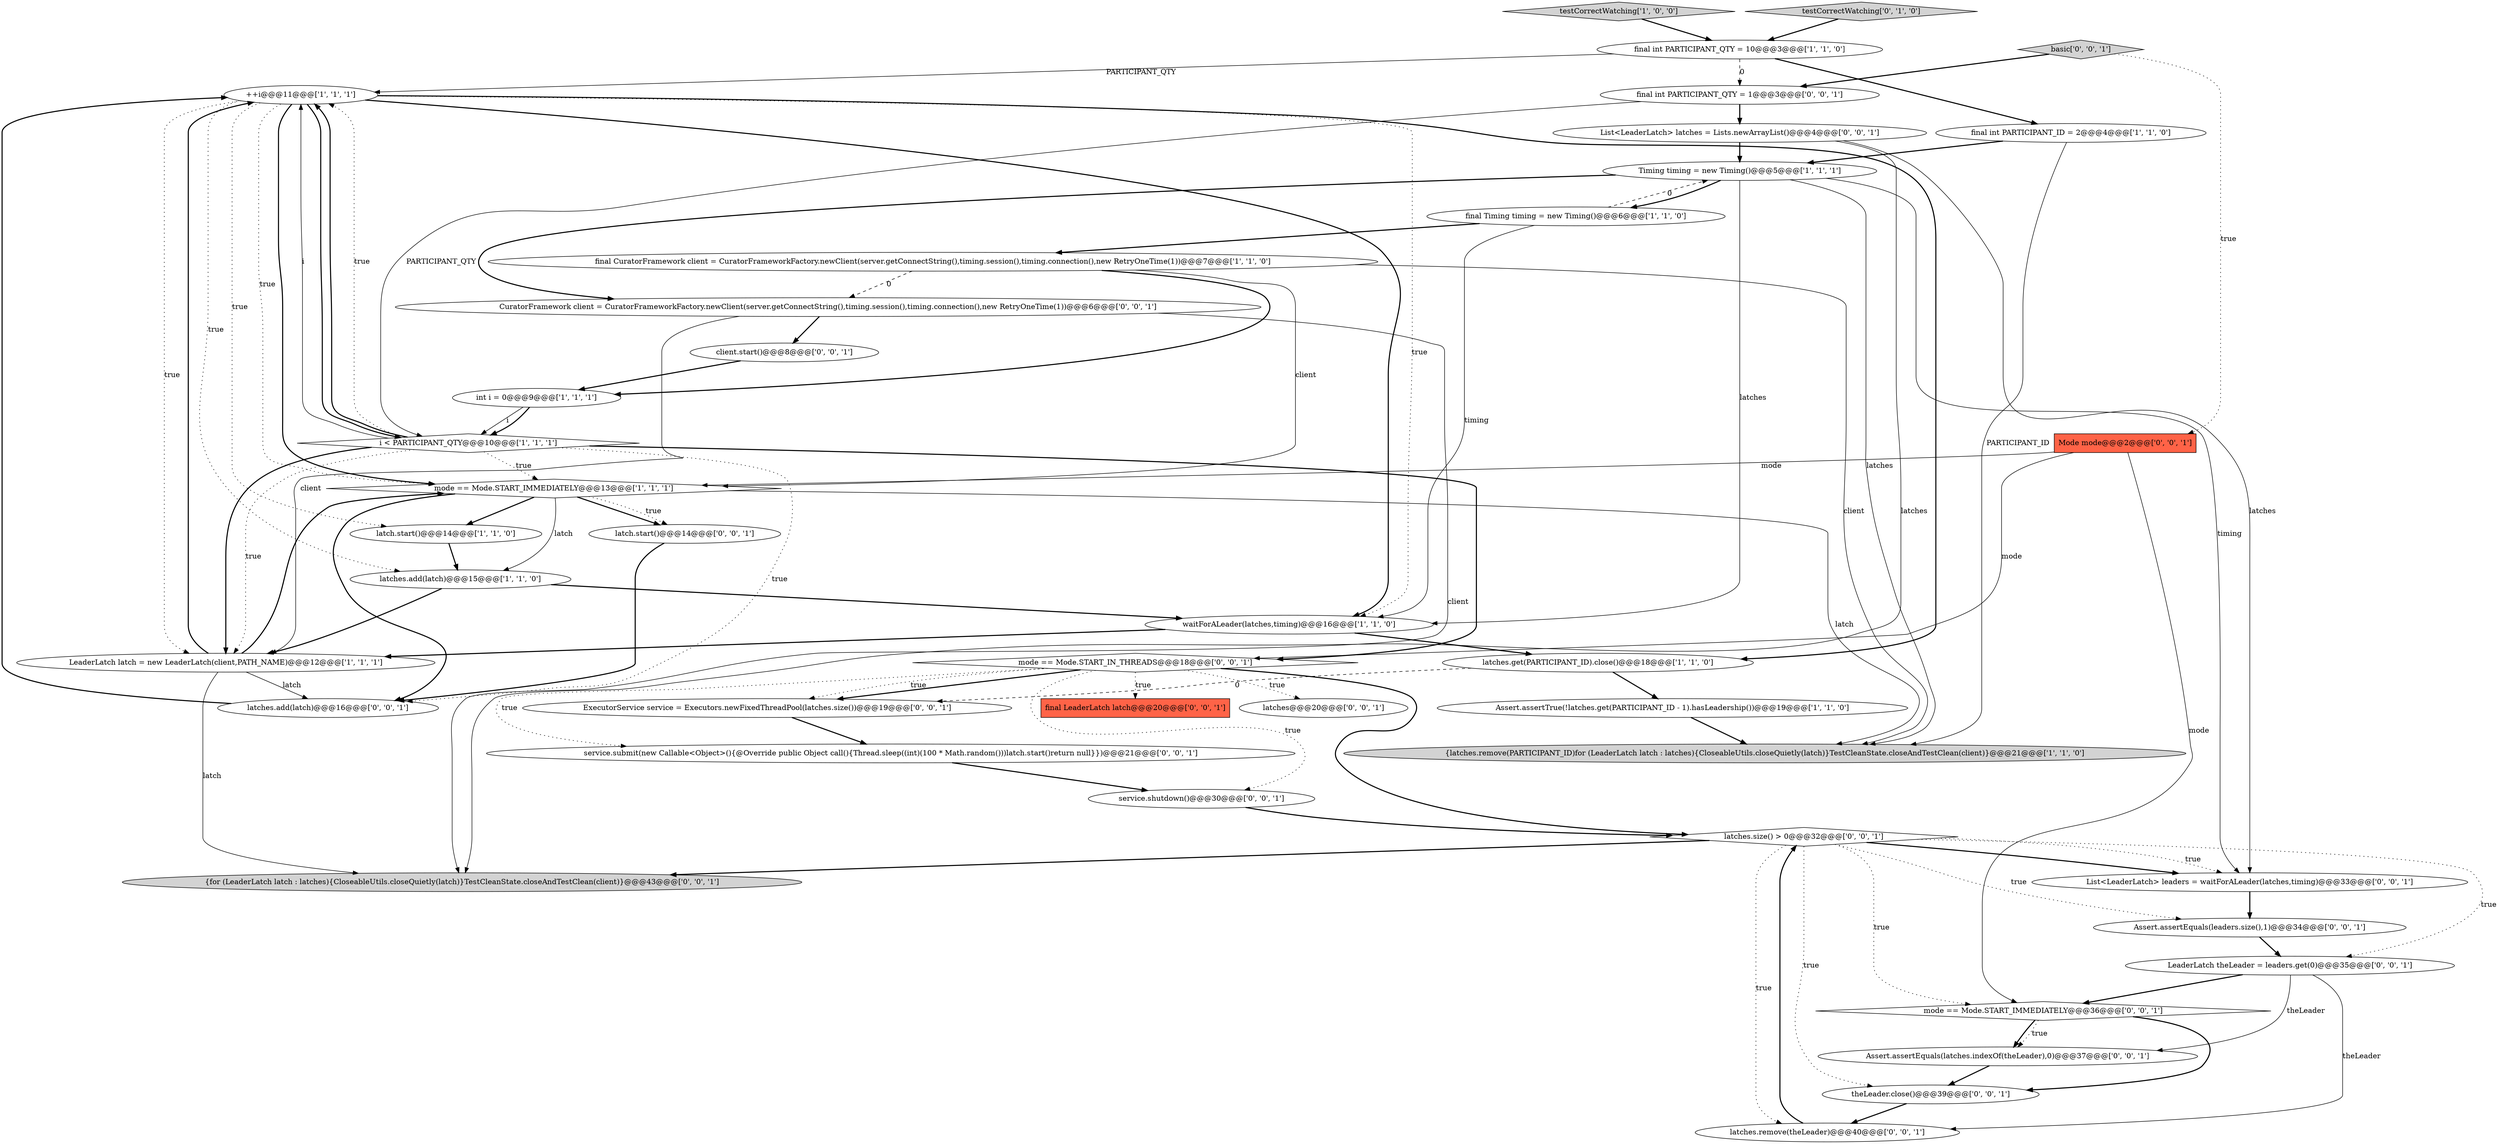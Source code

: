digraph {
15 [style = filled, label = "++i@@@11@@@['1', '1', '1']", fillcolor = white, shape = ellipse image = "AAA0AAABBB1BBB"];
14 [style = filled, label = "mode == Mode.START_IMMEDIATELY@@@13@@@['1', '1', '1']", fillcolor = white, shape = diamond image = "AAA0AAABBB1BBB"];
12 [style = filled, label = "latch.start()@@@14@@@['1', '1', '0']", fillcolor = white, shape = ellipse image = "AAA0AAABBB1BBB"];
27 [style = filled, label = "mode == Mode.START_IN_THREADS@@@18@@@['0', '0', '1']", fillcolor = white, shape = diamond image = "AAA0AAABBB3BBB"];
31 [style = filled, label = "ExecutorService service = Executors.newFixedThreadPool(latches.size())@@@19@@@['0', '0', '1']", fillcolor = white, shape = ellipse image = "AAA0AAABBB3BBB"];
1 [style = filled, label = "final int PARTICIPANT_QTY = 10@@@3@@@['1', '1', '0']", fillcolor = white, shape = ellipse image = "AAA0AAABBB1BBB"];
0 [style = filled, label = "testCorrectWatching['1', '0', '0']", fillcolor = lightgray, shape = diamond image = "AAA0AAABBB1BBB"];
13 [style = filled, label = "final int PARTICIPANT_ID = 2@@@4@@@['1', '1', '0']", fillcolor = white, shape = ellipse image = "AAA0AAABBB1BBB"];
35 [style = filled, label = "Assert.assertEquals(latches.indexOf(theLeader),0)@@@37@@@['0', '0', '1']", fillcolor = white, shape = ellipse image = "AAA0AAABBB3BBB"];
4 [style = filled, label = "{latches.remove(PARTICIPANT_ID)for (LeaderLatch latch : latches){CloseableUtils.closeQuietly(latch)}TestCleanState.closeAndTestClean(client)}@@@21@@@['1', '1', '0']", fillcolor = lightgray, shape = ellipse image = "AAA0AAABBB1BBB"];
19 [style = filled, label = "final int PARTICIPANT_QTY = 1@@@3@@@['0', '0', '1']", fillcolor = white, shape = ellipse image = "AAA0AAABBB3BBB"];
30 [style = filled, label = "{for (LeaderLatch latch : latches){CloseableUtils.closeQuietly(latch)}TestCleanState.closeAndTestClean(client)}@@@43@@@['0', '0', '1']", fillcolor = lightgray, shape = ellipse image = "AAA0AAABBB3BBB"];
40 [style = filled, label = "latches.add(latch)@@@16@@@['0', '0', '1']", fillcolor = white, shape = ellipse image = "AAA0AAABBB3BBB"];
38 [style = filled, label = "latches@@@20@@@['0', '0', '1']", fillcolor = white, shape = ellipse image = "AAA0AAABBB3BBB"];
18 [style = filled, label = "List<LeaderLatch> leaders = waitForALeader(latches,timing)@@@33@@@['0', '0', '1']", fillcolor = white, shape = ellipse image = "AAA0AAABBB3BBB"];
8 [style = filled, label = "i < PARTICIPANT_QTY@@@10@@@['1', '1', '1']", fillcolor = white, shape = diamond image = "AAA0AAABBB1BBB"];
23 [style = filled, label = "theLeader.close()@@@39@@@['0', '0', '1']", fillcolor = white, shape = ellipse image = "AAA0AAABBB3BBB"];
16 [style = filled, label = "final CuratorFramework client = CuratorFrameworkFactory.newClient(server.getConnectString(),timing.session(),timing.connection(),new RetryOneTime(1))@@@7@@@['1', '1', '0']", fillcolor = white, shape = ellipse image = "AAA0AAABBB1BBB"];
10 [style = filled, label = "LeaderLatch latch = new LeaderLatch(client,PATH_NAME)@@@12@@@['1', '1', '1']", fillcolor = white, shape = ellipse image = "AAA0AAABBB1BBB"];
7 [style = filled, label = "latches.get(PARTICIPANT_ID).close()@@@18@@@['1', '1', '0']", fillcolor = white, shape = ellipse image = "AAA0AAABBB1BBB"];
3 [style = filled, label = "latches.add(latch)@@@15@@@['1', '1', '0']", fillcolor = white, shape = ellipse image = "AAA0AAABBB1BBB"];
24 [style = filled, label = "latches.size() > 0@@@32@@@['0', '0', '1']", fillcolor = white, shape = diamond image = "AAA0AAABBB3BBB"];
39 [style = filled, label = "CuratorFramework client = CuratorFrameworkFactory.newClient(server.getConnectString(),timing.session(),timing.connection(),new RetryOneTime(1))@@@6@@@['0', '0', '1']", fillcolor = white, shape = ellipse image = "AAA0AAABBB3BBB"];
21 [style = filled, label = "latch.start()@@@14@@@['0', '0', '1']", fillcolor = white, shape = ellipse image = "AAA0AAABBB3BBB"];
20 [style = filled, label = "client.start()@@@8@@@['0', '0', '1']", fillcolor = white, shape = ellipse image = "AAA0AAABBB3BBB"];
36 [style = filled, label = "latches.remove(theLeader)@@@40@@@['0', '0', '1']", fillcolor = white, shape = ellipse image = "AAA0AAABBB3BBB"];
37 [style = filled, label = "Assert.assertEquals(leaders.size(),1)@@@34@@@['0', '0', '1']", fillcolor = white, shape = ellipse image = "AAA0AAABBB3BBB"];
11 [style = filled, label = "Assert.assertTrue(!latches.get(PARTICIPANT_ID - 1).hasLeadership())@@@19@@@['1', '1', '0']", fillcolor = white, shape = ellipse image = "AAA0AAABBB1BBB"];
29 [style = filled, label = "List<LeaderLatch> latches = Lists.newArrayList()@@@4@@@['0', '0', '1']", fillcolor = white, shape = ellipse image = "AAA0AAABBB3BBB"];
9 [style = filled, label = "Timing timing = new Timing()@@@5@@@['1', '1', '1']", fillcolor = white, shape = ellipse image = "AAA0AAABBB1BBB"];
22 [style = filled, label = "mode == Mode.START_IMMEDIATELY@@@36@@@['0', '0', '1']", fillcolor = white, shape = diamond image = "AAA0AAABBB3BBB"];
17 [style = filled, label = "testCorrectWatching['0', '1', '0']", fillcolor = lightgray, shape = diamond image = "AAA0AAABBB2BBB"];
32 [style = filled, label = "final LeaderLatch latch@@@20@@@['0', '0', '1']", fillcolor = tomato, shape = box image = "AAA0AAABBB3BBB"];
33 [style = filled, label = "service.submit(new Callable<Object>(){@Override public Object call(){Thread.sleep((int)(100 * Math.random()))latch.start()return null}})@@@21@@@['0', '0', '1']", fillcolor = white, shape = ellipse image = "AAA0AAABBB3BBB"];
34 [style = filled, label = "Mode mode@@@2@@@['0', '0', '1']", fillcolor = tomato, shape = box image = "AAA0AAABBB3BBB"];
28 [style = filled, label = "basic['0', '0', '1']", fillcolor = lightgray, shape = diamond image = "AAA0AAABBB3BBB"];
6 [style = filled, label = "int i = 0@@@9@@@['1', '1', '1']", fillcolor = white, shape = ellipse image = "AAA0AAABBB1BBB"];
25 [style = filled, label = "service.shutdown()@@@30@@@['0', '0', '1']", fillcolor = white, shape = ellipse image = "AAA0AAABBB3BBB"];
26 [style = filled, label = "LeaderLatch theLeader = leaders.get(0)@@@35@@@['0', '0', '1']", fillcolor = white, shape = ellipse image = "AAA0AAABBB3BBB"];
5 [style = filled, label = "waitForALeader(latches,timing)@@@16@@@['1', '1', '0']", fillcolor = white, shape = ellipse image = "AAA0AAABBB1BBB"];
2 [style = filled, label = "final Timing timing = new Timing()@@@6@@@['1', '1', '0']", fillcolor = white, shape = ellipse image = "AAA0AAABBB1BBB"];
3->10 [style = bold, label=""];
1->15 [style = solid, label="PARTICIPANT_QTY"];
11->4 [style = bold, label=""];
20->6 [style = bold, label=""];
34->27 [style = solid, label="mode"];
22->35 [style = bold, label=""];
6->8 [style = solid, label="i"];
7->11 [style = bold, label=""];
6->8 [style = bold, label=""];
28->34 [style = dotted, label="true"];
24->22 [style = dotted, label="true"];
19->29 [style = bold, label=""];
8->15 [style = dotted, label="true"];
16->6 [style = bold, label=""];
9->5 [style = solid, label="latches"];
36->24 [style = bold, label=""];
10->15 [style = bold, label=""];
13->9 [style = bold, label=""];
31->33 [style = bold, label=""];
15->8 [style = bold, label=""];
17->1 [style = bold, label=""];
26->22 [style = bold, label=""];
9->39 [style = bold, label=""];
26->35 [style = solid, label="theLeader"];
16->14 [style = solid, label="client"];
29->30 [style = solid, label="latches"];
14->21 [style = bold, label=""];
27->38 [style = dotted, label="true"];
2->9 [style = dashed, label="0"];
28->19 [style = bold, label=""];
34->14 [style = solid, label="mode"];
15->7 [style = bold, label=""];
8->15 [style = solid, label="i"];
27->32 [style = dotted, label="true"];
8->27 [style = bold, label=""];
14->3 [style = solid, label="latch"];
15->10 [style = dotted, label="true"];
40->15 [style = bold, label=""];
24->23 [style = dotted, label="true"];
15->5 [style = bold, label=""];
35->23 [style = bold, label=""];
16->39 [style = dashed, label="0"];
2->16 [style = bold, label=""];
27->25 [style = dotted, label="true"];
39->30 [style = solid, label="client"];
10->14 [style = bold, label=""];
8->10 [style = bold, label=""];
5->7 [style = bold, label=""];
1->13 [style = bold, label=""];
8->10 [style = dotted, label="true"];
13->4 [style = solid, label="PARTICIPANT_ID"];
21->40 [style = bold, label=""];
9->4 [style = solid, label="latches"];
19->8 [style = solid, label="PARTICIPANT_QTY"];
8->40 [style = dotted, label="true"];
10->30 [style = solid, label="latch"];
26->36 [style = solid, label="theLeader"];
7->31 [style = dashed, label="0"];
24->37 [style = dotted, label="true"];
39->10 [style = solid, label="client"];
14->12 [style = bold, label=""];
37->26 [style = bold, label=""];
10->40 [style = solid, label="latch"];
22->35 [style = dotted, label="true"];
27->33 [style = dotted, label="true"];
24->36 [style = dotted, label="true"];
15->5 [style = dotted, label="true"];
15->14 [style = bold, label=""];
12->3 [style = bold, label=""];
15->14 [style = dotted, label="true"];
34->22 [style = solid, label="mode"];
27->31 [style = bold, label=""];
27->31 [style = dotted, label="true"];
24->18 [style = dotted, label="true"];
29->9 [style = bold, label=""];
16->4 [style = solid, label="client"];
24->18 [style = bold, label=""];
39->20 [style = bold, label=""];
24->26 [style = dotted, label="true"];
25->24 [style = bold, label=""];
9->2 [style = bold, label=""];
24->30 [style = bold, label=""];
5->10 [style = bold, label=""];
29->18 [style = solid, label="latches"];
9->18 [style = solid, label="timing"];
0->1 [style = bold, label=""];
3->5 [style = bold, label=""];
27->24 [style = bold, label=""];
14->21 [style = dotted, label="true"];
1->19 [style = dashed, label="0"];
23->36 [style = bold, label=""];
18->37 [style = bold, label=""];
8->14 [style = dotted, label="true"];
22->23 [style = bold, label=""];
14->40 [style = bold, label=""];
33->25 [style = bold, label=""];
14->4 [style = solid, label="latch"];
8->15 [style = bold, label=""];
15->12 [style = dotted, label="true"];
2->5 [style = solid, label="timing"];
15->3 [style = dotted, label="true"];
}
